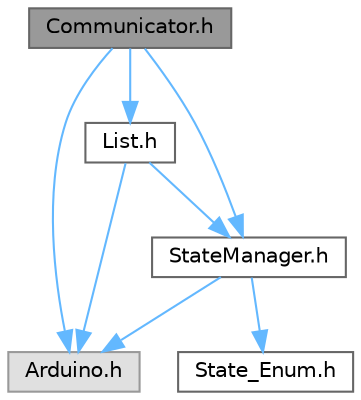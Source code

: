 digraph "Communicator.h"
{
 // LATEX_PDF_SIZE
  bgcolor="transparent";
  edge [fontname=Helvetica,fontsize=10,labelfontname=Helvetica,labelfontsize=10];
  node [fontname=Helvetica,fontsize=10,shape=box,height=0.2,width=0.4];
  Node1 [label="Communicator.h",height=0.2,width=0.4,color="gray40", fillcolor="grey60", style="filled", fontcolor="black",tooltip="communicate with PC via Serial"];
  Node1 -> Node2 [color="steelblue1",style="solid"];
  Node2 [label="Arduino.h",height=0.2,width=0.4,color="grey60", fillcolor="#E0E0E0", style="filled",tooltip=" "];
  Node1 -> Node3 [color="steelblue1",style="solid"];
  Node3 [label="StateManager.h",height=0.2,width=0.4,color="grey40", fillcolor="white", style="filled",URL="$StateManager_8h.html",tooltip="program state manager"];
  Node3 -> Node2 [color="steelblue1",style="solid"];
  Node3 -> Node4 [color="steelblue1",style="solid"];
  Node4 [label="State_Enum.h",height=0.2,width=0.4,color="grey40", fillcolor="white", style="filled",URL="$State__Enum_8h.html",tooltip="Enum of program states."];
  Node1 -> Node5 [color="steelblue1",style="solid"];
  Node5 [label="List.h",height=0.2,width=0.4,color="grey40", fillcolor="white", style="filled",URL="$List_8h.html",tooltip="Contains and manipulate list of projects This class contains an array of Strigns which is an projects..."];
  Node5 -> Node2 [color="steelblue1",style="solid"];
  Node5 -> Node3 [color="steelblue1",style="solid"];
}
